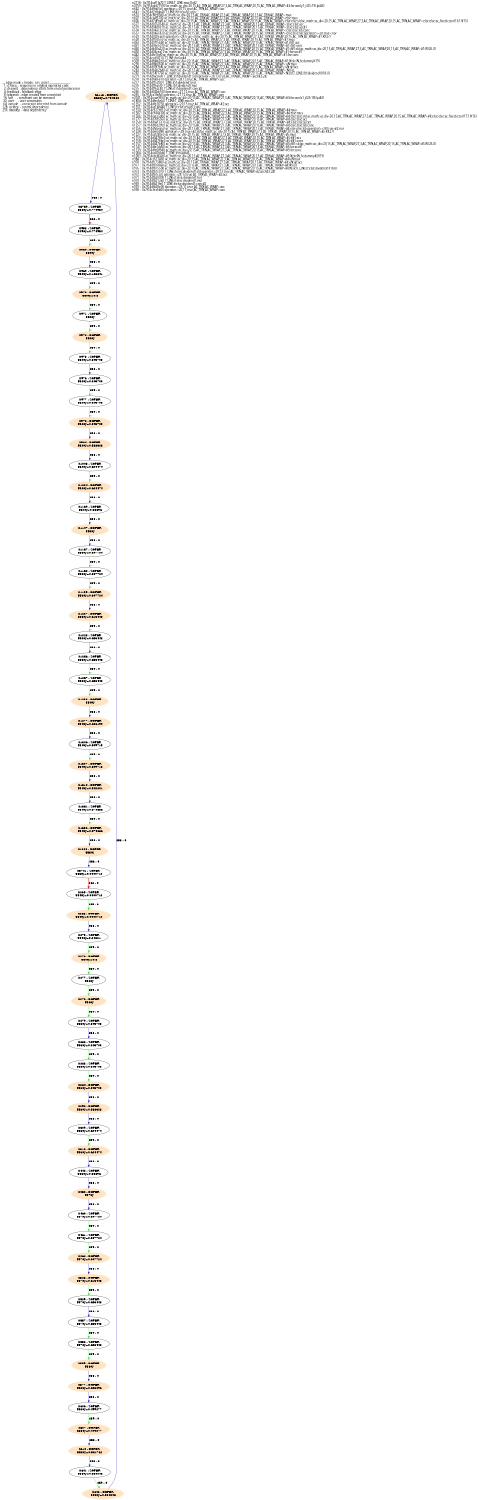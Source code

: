 digraph G {
  size="7.5,10"; center=true; ratio=auto;
  m1[fontname=Fixed,labeljust=left,label="--- Edge mode = (mode : cns_cycle) ----------------------\l  1: ctrlseq  - sequence in original inperative code     \l  2: chained  - dependency starts from end of predecessor\l  4: feedback - feedback edge                            \l  8: lpbranch - edge created from a next/exit            \l 16: soft     - constraint can be removed                \l 32: user     - user constraints                         \l 64: iomode   - constraint inherited from iomode         \l128: ctrldep  - control dependency                       \l256: datadep  - data dependency                          \l",shape=none];
  n2118[label="n2118 : DOPER\n 558cy+0.734882\n",shape=ellipse,style=filled,color=bisque];
  n3759[label="n3759 : ZOPER\n 558cy+0.774954\n",shape=ellipse];
  n642[label="n642 : DOPER\n 558cy+0.564248\n",shape=ellipse,style=filled,color=bisque];
  n641[label="n641 : ZOPER\n 558cy+0.564248\n",shape=ellipse];
  n610[label="n610 : DOPER\n 558cy+0.531762\n",shape=ellipse,style=filled,color=bisque];
  n607[label="n607 : DOPER\n 558cy+0.499277\n",shape=ellipse,style=filled,color=bisque];
  n606[label="n606 : ZOPER\n 558cy+0.499277\n",shape=ellipse];
  n577[label="n577 : DOPER\n 558cy+0.233096\n",shape=ellipse,style=filled,color=bisque];
  n559[label="n559 : DOPER\n 558cy\n",shape=ellipse,style=filled,color=bisque];
  n558[label="n558 : ZOPER\n 557cy+0.653448\n",shape=ellipse];
  n557[label="n557 : ZOPER\n 557cy+0.653448\n",shape=ellipse];
  n529[label="n529 : ZOPER\n 557cy+0.653448\n",shape=ellipse];
  n528[label="n528 : DOPER\n 557cy+0.615448\n",shape=ellipse,style=filled,color=bisque];
  n462[label="n462 : DOPER\n 557cy+0.307724\n",shape=ellipse,style=filled,color=bisque];
  n461[label="n461 : ZOPER\n 557cy+0.307724\n",shape=ellipse];
  n460[label="n460 : ZOPER\n 557cy+0.307724\n",shape=ellipse];
  n450[label="n450 : DOPER\n 557cy\n",shape=ellipse,style=filled,color=bisque];
  n442[label="n442 : ZOPER\n 556cy+0.65696\n",shape=ellipse];
  n310[label="n310 : DOPER\n 556cy+0.624474\n",shape=ellipse,style=filled,color=bisque];
  n309[label="n309 : ZOPER\n 556cy+0.624474\n",shape=ellipse];
  n290[label="n290 : DOPER\n 556cy+0.588328\n",shape=ellipse,style=filled,color=bisque];
  n284[label="n284 : DOPER\n 556cy+0.343703\n",shape=ellipse,style=filled,color=bisque];
  n283[label="n283 : ZOPER\n 556cy+0.343703\n",shape=ellipse];
  n282[label="n282 : ZOPER\n 556cy+0.343703\n",shape=ellipse];
  n279[label="n279 : ZOPER\n 556cy+0.343703\n",shape=ellipse];
  n278[label="n278 : DOPER\n 556cy\n",shape=ellipse,style=filled,color=bisque];
  n277[label="n277 : ZOPER\n 556cy\n",shape=ellipse];
  n276[label="n276 : DOPER\n 554cy+0.8\n",shape=ellipse,style=filled,color=bisque];
  n275[label="n275 : ZOPER\n 554cy+0.24221\n",shape=ellipse];
  n266[label="n266 : DOPER\n 554cy+0.0400712\n",shape=ellipse,style=filled,color=bisque];
  n265[label="n265 : ZOPER\n 554cy+0.0400712\n",shape=ellipse];
  n3741[label="n3741 : ZOPER\n 555cy+0.0400712\n",shape=ellipse];
  n1804[label="n1804 : DOPER\n 555cy\n",shape=ellipse,style=filled,color=bisque];
  n1352[label="n1352 : DOPER\n 554cy+0.574686\n",shape=ellipse,style=filled,color=bisque];
  n1351[label="n1351 : ZOPER\n 554cy+0.574686\n",shape=ellipse];
  n1310[label="n1310 : DOPER\n 554cy+0.542201\n",shape=ellipse,style=filled,color=bisque];
  n1307[label="n1307 : DOPER\n 554cy+0.509715\n",shape=ellipse,style=filled,color=bisque];
  n1306[label="n1306 : ZOPER\n 554cy+0.509715\n",shape=ellipse];
  n1277[label="n1277 : DOPER\n 554cy+0.238199\n",shape=ellipse,style=filled,color=bisque];
  n1258[label="n1258 : DOPER\n 554cy\n",shape=ellipse,style=filled,color=bisque];
  n1257[label="n1257 : ZOPER\n 553cy+0.653448\n",shape=ellipse];
  n1256[label="n1256 : ZOPER\n 553cy+0.653448\n",shape=ellipse];
  n1228[label="n1228 : ZOPER\n 553cy+0.653448\n",shape=ellipse];
  n1227[label="n1227 : DOPER\n 553cy+0.615448\n",shape=ellipse,style=filled,color=bisque];
  n1159[label="n1159 : DOPER\n 553cy+0.307724\n",shape=ellipse,style=filled,color=bisque];
  n1158[label="n1158 : ZOPER\n 553cy+0.307724\n",shape=ellipse];
  n1157[label="n1157 : ZOPER\n 553cy+0.307724\n",shape=ellipse];
  n1147[label="n1147 : DOPER\n 553cy\n",shape=ellipse,style=filled,color=bisque];
  n1139[label="n1139 : ZOPER\n 552cy+0.65696\n",shape=ellipse];
  n1004[label="n1004 : DOPER\n 552cy+0.624474\n",shape=ellipse,style=filled,color=bisque];
  n1003[label="n1003 : ZOPER\n 552cy+0.624474\n",shape=ellipse];
  n984[label="n984 : DOPER\n 552cy+0.588328\n",shape=ellipse,style=filled,color=bisque];
  n978[label="n978 : DOPER\n 552cy+0.343703\n",shape=ellipse,style=filled,color=bisque];
  n977[label="n977 : ZOPER\n 552cy+0.343703\n",shape=ellipse];
  n976[label="n976 : ZOPER\n 552cy+0.343703\n",shape=ellipse];
  n973[label="n973 : ZOPER\n 552cy+0.343703\n",shape=ellipse];
  n972[label="n972 : DOPER\n 552cy\n",shape=ellipse,style=filled,color=bisque];
  n971[label="n971 : ZOPER\n 552cy\n",shape=ellipse];
  n970[label="n970 : DOPER\n 550cy+0.8\n",shape=ellipse,style=filled,color=bisque];
  n969[label="n969 : ZOPER\n 550cy+0.183841\n",shape=ellipse];
  n959[label="n959 : DOPER\n 550cy\n",shape=ellipse,style=filled,color=bisque];
  n958[label="n958 : ZOPER\n 549cy+0.774954\n",shape=ellipse];
  m2[fontname=Fixed,labeljust=left,label="n2118 : 0x7f14caf1fa70 T_LINE:T_LINE:mux1h#2\ln3759 : 0x7f14cdd71990 ac_math::ac_div<20,15,AC_TRN,AC_WRAP,27,3,AC_TRN,AC_WRAP,20,15,AC_TRN,AC_WRAP>#3:for:asn(y1_t(25:19).lpi#3)\ln642  : 0x7f14dffa65c0 operator+<20,15,true,AC_TRN,AC_WRAP>:acc\ln641  : 0x7f14d7e8ab40 T_LINE:if:if:result1:conc\ln610  : 0x7f14c8fe83d0 ac_math::ac_div<20,15,AC_TRN,AC_WRAP,27,3,AC_TRN,AC_WRAP,20,15,AC_TRN,AC_WRAP>:mux\ln607  : 0x7f14ca4f5100 ac_math::ac_div<20,15,AC_TRN,AC_WRAP,27,3,AC_TRN,AC_WRAP,20,15,AC_TRN,AC_WRAP>:else:mux\ln606  : 0x7f14d7df9af0 ac_math::ac_div<20,15,AC_TRN,AC_WRAP,27,3,AC_TRN,AC_WRAP,20,15,AC_TRN,AC_WRAP>:else:else:slc(ac_math::ac_div<20,15,AC_TRN,AC_WRAP,27,3,AC_TRN,AC_WRAP,20,15,AC_TRN,AC_WRAP>:else:else:ac_fixed:cctor(16:1))(15)\ln577  : 0x7f14d0550540 ac_math::ac_div<20,15,AC_TRN,AC_WRAP,27,3,AC_TRN,AC_WRAP,20,15,AC_TRN,AC_WRAP>:else:else:acc\ln559  : 0x7f14d04d0e10 ac_math::ac_div<20,15,AC_TRN,AC_WRAP,27,3,AC_TRN,AC_WRAP,20,15,AC_TRN,AC_WRAP>:else:else:acc#1\ln558  : 0x7f14d04a72c0 ac_math::ac_div<20,15,AC_TRN,AC_WRAP,27,3,AC_TRN,AC_WRAP,20,15,AC_TRN,AC_WRAP>:else:else:lsb:conc\ln557  : 0x7f14d04a7420 ac_math::ac_div<20,15,AC_TRN,AC_WRAP,27,3,AC_TRN,AC_WRAP,20,15,AC_TRN,AC_WRAP>:else:else:lsb:operator!=<28,true>:nor\ln529  : 0x7f14d020eae0 operator!=<28,true>:slc(ac_math::ac_div<20,15,AC_TRN,AC_WRAP,27,3,AC_TRN,AC_WRAP,20,15,AC_TRN,AC_WRAP>#1:R)(27)\ln528  : 0x7f14dff03550 ac_math::ac_div<20,15,AC_TRN,AC_WRAP,27,3,AC_TRN,AC_WRAP,20,15,AC_TRN,AC_WRAP>#1:mux\ln462  : 0x7f14d01f5bb0 ac_math::ac_div<20,15,AC_TRN,AC_WRAP,27,3,AC_TRN,AC_WRAP,20,15,AC_TRN,AC_WRAP>#1:if#1:acc\ln461  : 0x7f14d06e5070 ac_math::ac_div<20,15,AC_TRN,AC_WRAP,27,3,AC_TRN,AC_WRAP,20,15,AC_TRN,AC_WRAP>#1:if#1:conc\ln460  : 0x7f14db50a220 ac_math::ac_div<20,15,AC_TRN,AC_WRAP,27,3,AC_TRN,AC_WRAP,20,15,AC_TRN,AC_WRAP>#1:if#1:slc(ac_math::ac_div<20,15,AC_TRN,AC_WRAP,27,3,AC_TRN,AC_WRAP,20,15,AC_TRN,AC_WRAP>#1:R)(26-0)\ln450  : 0x7f14d04cea10 ac_math::ac_div<20,15,AC_TRN,AC_WRAP,27,3,AC_TRN,AC_WRAP,20,15,AC_TRN,AC_WRAP>#1:for:acc#1\ln442  : 0x7f14dfe1faf0 ac_math::ac_div<20,15,AC_TRN,AC_WRAP,27,3,AC_TRN,AC_WRAP,20,15,AC_TRN,AC_WRAP>#1:for:conc\ln310  : 0x7f14ecd0f210 T_LINE:if:mux#4\ln309  : 0x7f14dfdab2e0 ac_math::ac_div<20,15,AC_TRN,AC_WRAP,27,3,AC_TRN,AC_WRAP,20,15,AC_TRN,AC_WRAP>#1:N:slc(N_fx:dummy)(19)\ln290  : 0x7f14dfbb0600 ac_math::ac_div<20,15,AC_TRN,AC_WRAP,27,3,AC_TRN,AC_WRAP,20,15,AC_TRN,AC_WRAP>:uN:mux\ln284  : 0x7f14d09f7bf0 ac_math::ac_div<20,15,AC_TRN,AC_WRAP,27,3,AC_TRN,AC_WRAP,20,15,AC_TRN,AC_WRAP>:uN:qif:acc\ln283  : 0x7f14db6b2b40 ac_math::ac_div<20,15,AC_TRN,AC_WRAP,27,3,AC_TRN,AC_WRAP,20,15,AC_TRN,AC_WRAP>:N:not\ln282  : 0x7f14e5f01760 ac_math::ac_div<20,15,AC_TRN,AC_WRAP,27,3,AC_TRN,AC_WRAP,20,15,AC_TRN,AC_WRAP>:N:slc(T_LINE:if:if:dividend1)(18-0)\ln279  : 0x7f14dfacc600 T_LINE:if:if:dividend1:slc(operator-<28,13,true,AC_TRN,AC_WRAP>:acc)(43-24)\ln278  : 0x7f14dfa06610 operator-<28,13,true,AC_TRN,AC_WRAP>:acc\ln277  : 0x7f14dff5cf00 T_LINE:if:if:dividend1:not\ln276  : 0x7f14dff6a5f0 T_LINE:if:if:dividend1:mul\ln275  : 0x7f14dff62c40 T_LINE:if:if:dividend1:conc#2\ln266  : 0x7f14d02bb160 operator-<27,12,true,AC_TRN,AC_WRAP>:acc\ln265  : 0x7f14ca1fefb0 operator-<27,12,true,AC_TRN,AC_WRAP>:asn\ln3741 : 0x7f14ccae9650 ac_math::ac_div<20,15,AC_TRN,AC_WRAP,27,3,AC_TRN,AC_WRAP,20,15,AC_TRN,AC_WRAP>#3:for:asn(x1_t(26:18).lpi#3)\ln1804 : 0x7f14dfec6eb0 T_LINE:T_LINE:mux1h\ln1352 : 0x7f14dfe2f730 operator+<20,15,true,AC_TRN,AC_WRAP>#2:acc\ln1351 : 0x7f14ca1a8440 T_LINE:if:else:result1:conc\ln1310 : 0x7f14c927e810 ac_math::ac_div<20,15,AC_TRN,AC_WRAP,27,3,AC_TRN,AC_WRAP,20,15,AC_TRN,AC_WRAP>#4:mux\ln1307 : 0x7f14c9d4a100 ac_math::ac_div<20,15,AC_TRN,AC_WRAP,27,3,AC_TRN,AC_WRAP,20,15,AC_TRN,AC_WRAP>#4:else:mux\ln1306 : 0x7f14caec5db0 ac_math::ac_div<20,15,AC_TRN,AC_WRAP,27,3,AC_TRN,AC_WRAP,20,15,AC_TRN,AC_WRAP>#4:else:else:slc(ac_math::ac_div<20,15,AC_TRN,AC_WRAP,27,3,AC_TRN,AC_WRAP,20,15,AC_TRN,AC_WRAP>#4:else:else:ac_fixed:cctor(17:1))(16)\ln1277 : 0x7f14d7fd5360 ac_math::ac_div<20,15,AC_TRN,AC_WRAP,27,3,AC_TRN,AC_WRAP,20,15,AC_TRN,AC_WRAP>#4:else:else:acc\ln1258 : 0x7f14d0a15370 ac_math::ac_div<20,15,AC_TRN,AC_WRAP,27,3,AC_TRN,AC_WRAP,20,15,AC_TRN,AC_WRAP>#4:else:else:acc#1\ln1257 : 0x7f14dfed2900 ac_math::ac_div<20,15,AC_TRN,AC_WRAP,27,3,AC_TRN,AC_WRAP,20,15,AC_TRN,AC_WRAP>#4:else:else:lsb:conc\ln1256 : 0x7f14dfebea50 ac_math::ac_div<20,15,AC_TRN,AC_WRAP,27,3,AC_TRN,AC_WRAP,20,15,AC_TRN,AC_WRAP>#4:else:else:lsb:operator!=<28,true>#2:nor\ln1228 : 0x7f14defedf80 operator!=<28,true>#2:slc(ac_math::ac_div<20,15,AC_TRN,AC_WRAP,27,3,AC_TRN,AC_WRAP,20,15,AC_TRN,AC_WRAP>#5:R)(27)\ln1227 : 0x7f14caf240e0 ac_math::ac_div<20,15,AC_TRN,AC_WRAP,27,3,AC_TRN,AC_WRAP,20,15,AC_TRN,AC_WRAP>#5:mux\ln1159 : 0x7f14d04786c0 ac_math::ac_div<20,15,AC_TRN,AC_WRAP,27,3,AC_TRN,AC_WRAP,20,15,AC_TRN,AC_WRAP>#5:if#1:acc\ln1158 : 0x7f14d0478bc0 ac_math::ac_div<20,15,AC_TRN,AC_WRAP,27,3,AC_TRN,AC_WRAP,20,15,AC_TRN,AC_WRAP>#5:if#1:conc\ln1157 : 0x7f14d047bf00 ac_math::ac_div<20,15,AC_TRN,AC_WRAP,27,3,AC_TRN,AC_WRAP,20,15,AC_TRN,AC_WRAP>#5:if#1:slc(ac_math::ac_div<20,15,AC_TRN,AC_WRAP,27,3,AC_TRN,AC_WRAP,20,15,AC_TRN,AC_WRAP>#5:R)(26-0)\ln1147 : 0x7f14dfa1dd50 ac_math::ac_div<20,15,AC_TRN,AC_WRAP,27,3,AC_TRN,AC_WRAP,20,15,AC_TRN,AC_WRAP>#5:for:acc#1\ln1139 : 0x7f14dfe68940 ac_math::ac_div<20,15,AC_TRN,AC_WRAP,27,3,AC_TRN,AC_WRAP,20,15,AC_TRN,AC_WRAP>#5:for:conc\ln1004 : 0x7f14ca42bbb0 T_LINE:if:mux#46\ln1003 : 0x7f14caea64c0 ac_math::ac_div<20,15,AC_TRN,AC_WRAP,27,3,AC_TRN,AC_WRAP,20,15,AC_TRN,AC_WRAP>#5:N:slc(N_fx:dummy#2)(19)\ln984  : 0x7f14cc617460 ac_math::ac_div<20,15,AC_TRN,AC_WRAP,27,3,AC_TRN,AC_WRAP,20,15,AC_TRN,AC_WRAP>#4:uN:mux\ln978  : 0x7f14dfc73880 ac_math::ac_div<20,15,AC_TRN,AC_WRAP,27,3,AC_TRN,AC_WRAP,20,15,AC_TRN,AC_WRAP>#4:uN:qif:acc\ln977  : 0x7f14dfb144a0 ac_math::ac_div<20,15,AC_TRN,AC_WRAP,27,3,AC_TRN,AC_WRAP,20,15,AC_TRN,AC_WRAP>#4:N:not\ln976  : 0x7f14dfb155d0 ac_math::ac_div<20,15,AC_TRN,AC_WRAP,27,3,AC_TRN,AC_WRAP,20,15,AC_TRN,AC_WRAP>#4:N:slc(T_LINE:if:else:dividend1)(18-0)\ln973  : 0x7f14dfb1c070 T_LINE:if:else:dividend1:slc(operator-<28,13,true,AC_TRN,AC_WRAP>#2:acc)(43-24)\ln972  : 0x7f14dfb1ccc0 operator-<28,13,true,AC_TRN,AC_WRAP>#2:acc\ln971  : 0x7f14dfb20000 T_LINE:if:else:dividend1:not\ln970  : 0x7f14dfb213a0 T_LINE:if:else:dividend1:mul\ln969  : 0x7f14dfb21fe0 T_LINE:if:else:dividend1:conc#2\ln959  : 0x7f14dfb28e00 operator-<26,11,true,AC_TRN,AC_WRAP>:acc\ln958  : 0x7f14c9cc6b00 operator-<26,11,true,AC_TRN,AC_WRAP>:asn\l",shape=none];
  n2118 -> n3759[label="258 : 0",color=blue];
  n642 -> n2118[label="258 : 0",color=blue];
  n641 -> n642[label="259 : 0",color=green2];
  n610 -> n641[label="258 : 0",color=blue];
  n607 -> n610[label="258 : 0",color=blue];
  n606 -> n607[label="259 : 0",color=green2];
  n577 -> n606[label="258 : 0",color=blue];
  n559 -> n577[label="258 : 0",color=blue];
  n558 -> n559[label="259 : 0",color=green2];
  n557 -> n558[label="259 : 0",color=green2];
  n529 -> n557[label="258 : 0",color=blue];
  n528 -> n529[label="259 : 0",color=green2];
  n462 -> n528[label="258 : 0",color=blue];
  n461 -> n462[label="259 : 0",color=green2];
  n460 -> n461[label="259 : 0",color=green2];
  n450 -> n460[label="258 : 0",color=blue];
  n442 -> n450[label="258 : 0",color=blue];
  n310 -> n442[label="258 : 0",color=blue];
  n309 -> n310[label="259 : 0",color=green2];
  n290 -> n309[label="258 : 0",color=blue];
  n284 -> n290[label="258 : 0",color=blue];
  n283 -> n284[label="259 : 0",color=green2];
  n282 -> n283[label="259 : 0",color=green2];
  n279 -> n282[label="258 : 0",color=blue];
  n278 -> n279[label="259 : 0",color=green2];
  n277 -> n278[label="259 : 0",color=green2];
  n276 -> n277[label="259 : 0",color=green2];
  n275 -> n276[label="259 : 0",color=green2];
  n266 -> n275[label="258 : 0",color=blue];
  n265 -> n266[label="259 : 0",color=green2];
  n3741 -> n265[label="262 : 0",color=red, style=bold];
  n1804 -> n3741[label="258 : 0",color=blue];
  n1352 -> n1804[label="258 : 0",color=blue];
  n1351 -> n1352[label="259 : 0",color=green2];
  n1310 -> n1351[label="258 : 0",color=blue];
  n1307 -> n1310[label="258 : 0",color=blue];
  n1306 -> n1307[label="259 : 0",color=green2];
  n1277 -> n1306[label="258 : 0",color=blue];
  n1258 -> n1277[label="258 : 0",color=blue];
  n1257 -> n1258[label="259 : 0",color=green2];
  n1256 -> n1257[label="259 : 0",color=green2];
  n1228 -> n1256[label="258 : 0",color=blue];
  n1227 -> n1228[label="259 : 0",color=green2];
  n1159 -> n1227[label="258 : 0",color=blue];
  n1158 -> n1159[label="259 : 0",color=green2];
  n1157 -> n1158[label="259 : 0",color=green2];
  n1147 -> n1157[label="258 : 0",color=blue];
  n1139 -> n1147[label="258 : 0",color=blue];
  n1004 -> n1139[label="258 : 0",color=blue];
  n1003 -> n1004[label="259 : 0",color=green2];
  n984 -> n1003[label="258 : 0",color=blue];
  n978 -> n984[label="258 : 0",color=blue];
  n977 -> n978[label="259 : 0",color=green2];
  n976 -> n977[label="259 : 0",color=green2];
  n973 -> n976[label="258 : 0",color=blue];
  n972 -> n973[label="259 : 0",color=green2];
  n971 -> n972[label="259 : 0",color=green2];
  n970 -> n971[label="259 : 0",color=green2];
  n969 -> n970[label="259 : 0",color=green2];
  n959 -> n969[label="258 : 0",color=blue];
  n958 -> n959[label="259 : 0",color=green2];
  n3759 -> n958[label="262 : 0",color=red, style=bold];
}

